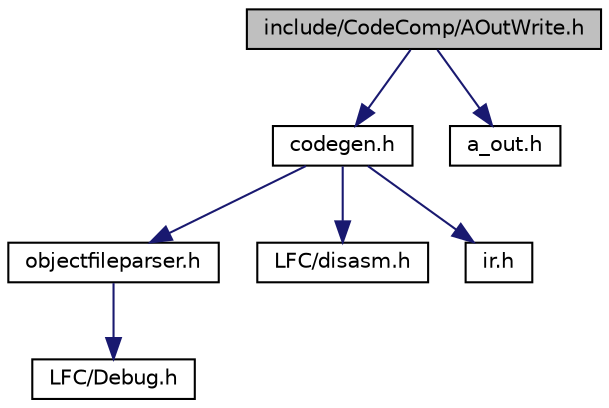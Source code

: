 digraph G
{
  edge [fontname="Helvetica",fontsize="10",labelfontname="Helvetica",labelfontsize="10"];
  node [fontname="Helvetica",fontsize="10",shape=record];
  Node1 [label="include/CodeComp/AOutWrite.h",height=0.2,width=0.4,color="black", fillcolor="grey75", style="filled" fontcolor="black"];
  Node1 -> Node2 [color="midnightblue",fontsize="10",style="solid",fontname="Helvetica"];
  Node2 [label="codegen.h",height=0.2,width=0.4,color="black", fillcolor="white", style="filled",URL="$codegen_8h.html"];
  Node2 -> Node3 [color="midnightblue",fontsize="10",style="solid",fontname="Helvetica"];
  Node3 [label="objectfileparser.h",height=0.2,width=0.4,color="black", fillcolor="white", style="filled",URL="$objectfileparser_8h.html"];
  Node3 -> Node4 [color="midnightblue",fontsize="10",style="solid",fontname="Helvetica"];
  Node4 [label="LFC/Debug.h",height=0.2,width=0.4,color="black", fillcolor="white", style="filled",URL="$_debug_8h.html"];
  Node2 -> Node5 [color="midnightblue",fontsize="10",style="solid",fontname="Helvetica"];
  Node5 [label="LFC/disasm.h",height=0.2,width=0.4,color="black", fillcolor="white", style="filled",URL="$disasm_8h.html"];
  Node2 -> Node6 [color="midnightblue",fontsize="10",style="solid",fontname="Helvetica"];
  Node6 [label="ir.h",height=0.2,width=0.4,color="black", fillcolor="white", style="filled",URL="$ir_8h.html"];
  Node1 -> Node7 [color="midnightblue",fontsize="10",style="solid",fontname="Helvetica"];
  Node7 [label="a_out.h",height=0.2,width=0.4,color="black", fillcolor="white", style="filled",URL="$a__out_8h.html"];
}
